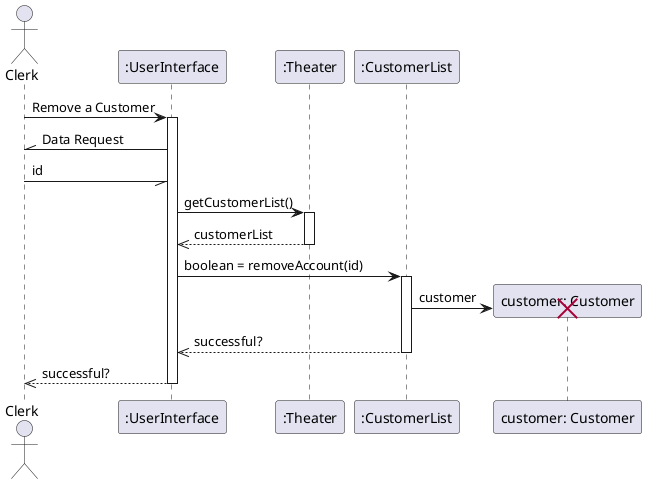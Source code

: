@startuml

actor Clerk

Clerk -> ":UserInterface" : Remove a Customer
activate ":UserInterface"
Clerk //- ":UserInterface": Data Request
Clerk -// ":UserInterface": id

":UserInterface" -> ":Theater" : getCustomerList()
activate ":Theater"
":Theater" -->> ":UserInterface": customerList
deactivate ":Theater"
":UserInterface" -> ":CustomerList": boolean = removeAccount(id)
activate ":CustomerList"
create "customer: Customer"
":CustomerList" -> "customer: Customer": customer
destroy "customer: Customer"
":CustomerList" -->> ":UserInterface": successful?
deactivate ":CustomerList"
":UserInterface" -->> Clerk: successful?
deactivate ":UserInterface"
@enduml